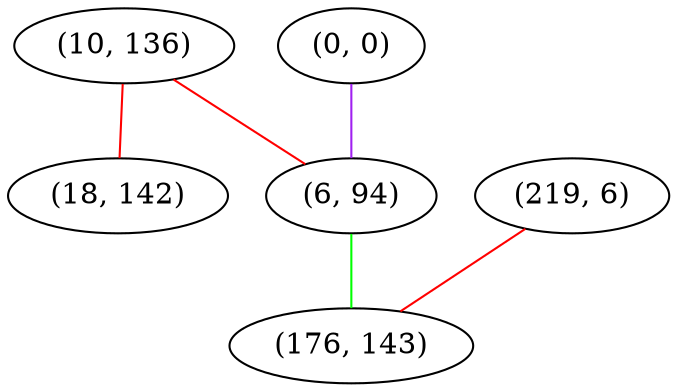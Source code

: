 graph "" {
"(10, 136)";
"(0, 0)";
"(18, 142)";
"(219, 6)";
"(6, 94)";
"(176, 143)";
"(10, 136)" -- "(18, 142)"  [color=red, key=0, weight=1];
"(10, 136)" -- "(6, 94)"  [color=red, key=0, weight=1];
"(0, 0)" -- "(6, 94)"  [color=purple, key=0, weight=4];
"(219, 6)" -- "(176, 143)"  [color=red, key=0, weight=1];
"(6, 94)" -- "(176, 143)"  [color=green, key=0, weight=2];
}
